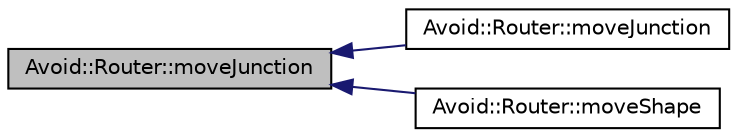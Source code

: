 digraph "Avoid::Router::moveJunction"
{
  edge [fontname="Helvetica",fontsize="10",labelfontname="Helvetica",labelfontsize="10"];
  node [fontname="Helvetica",fontsize="10",shape=record];
  rankdir="LR";
  Node27 [label="Avoid::Router::moveJunction",height=0.2,width=0.4,color="black", fillcolor="grey75", style="filled", fontcolor="black"];
  Node27 -> Node28 [dir="back",color="midnightblue",fontsize="10",style="solid",fontname="Helvetica"];
  Node28 [label="Avoid::Router::moveJunction",height=0.2,width=0.4,color="black", fillcolor="white", style="filled",URL="$classAvoid_1_1Router.html#a94e5639b590902b5e734a1068fdc663c",tooltip="Move an existing junction within the router scene by a relative distance. "];
  Node27 -> Node29 [dir="back",color="midnightblue",fontsize="10",style="solid",fontname="Helvetica"];
  Node29 [label="Avoid::Router::moveShape",height=0.2,width=0.4,color="black", fillcolor="white", style="filled",URL="$classAvoid_1_1Router.html#ac171735c187b3e0ea8f03fda4424fd4f",tooltip="Move an existing shape within the router scene by a relative distance. "];
}
